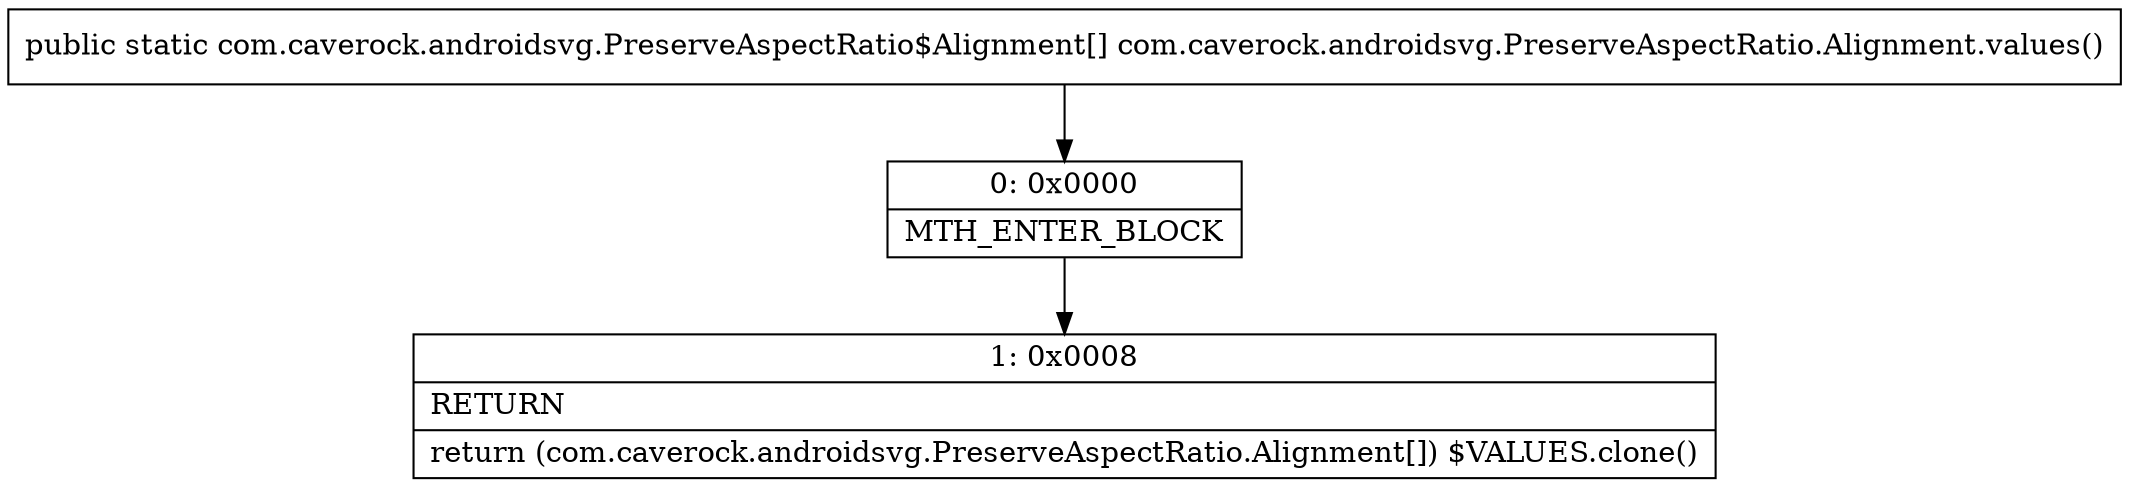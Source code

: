 digraph "CFG forcom.caverock.androidsvg.PreserveAspectRatio.Alignment.values()[Lcom\/caverock\/androidsvg\/PreserveAspectRatio$Alignment;" {
Node_0 [shape=record,label="{0\:\ 0x0000|MTH_ENTER_BLOCK\l}"];
Node_1 [shape=record,label="{1\:\ 0x0008|RETURN\l|return (com.caverock.androidsvg.PreserveAspectRatio.Alignment[]) $VALUES.clone()\l}"];
MethodNode[shape=record,label="{public static com.caverock.androidsvg.PreserveAspectRatio$Alignment[] com.caverock.androidsvg.PreserveAspectRatio.Alignment.values() }"];
MethodNode -> Node_0;
Node_0 -> Node_1;
}

